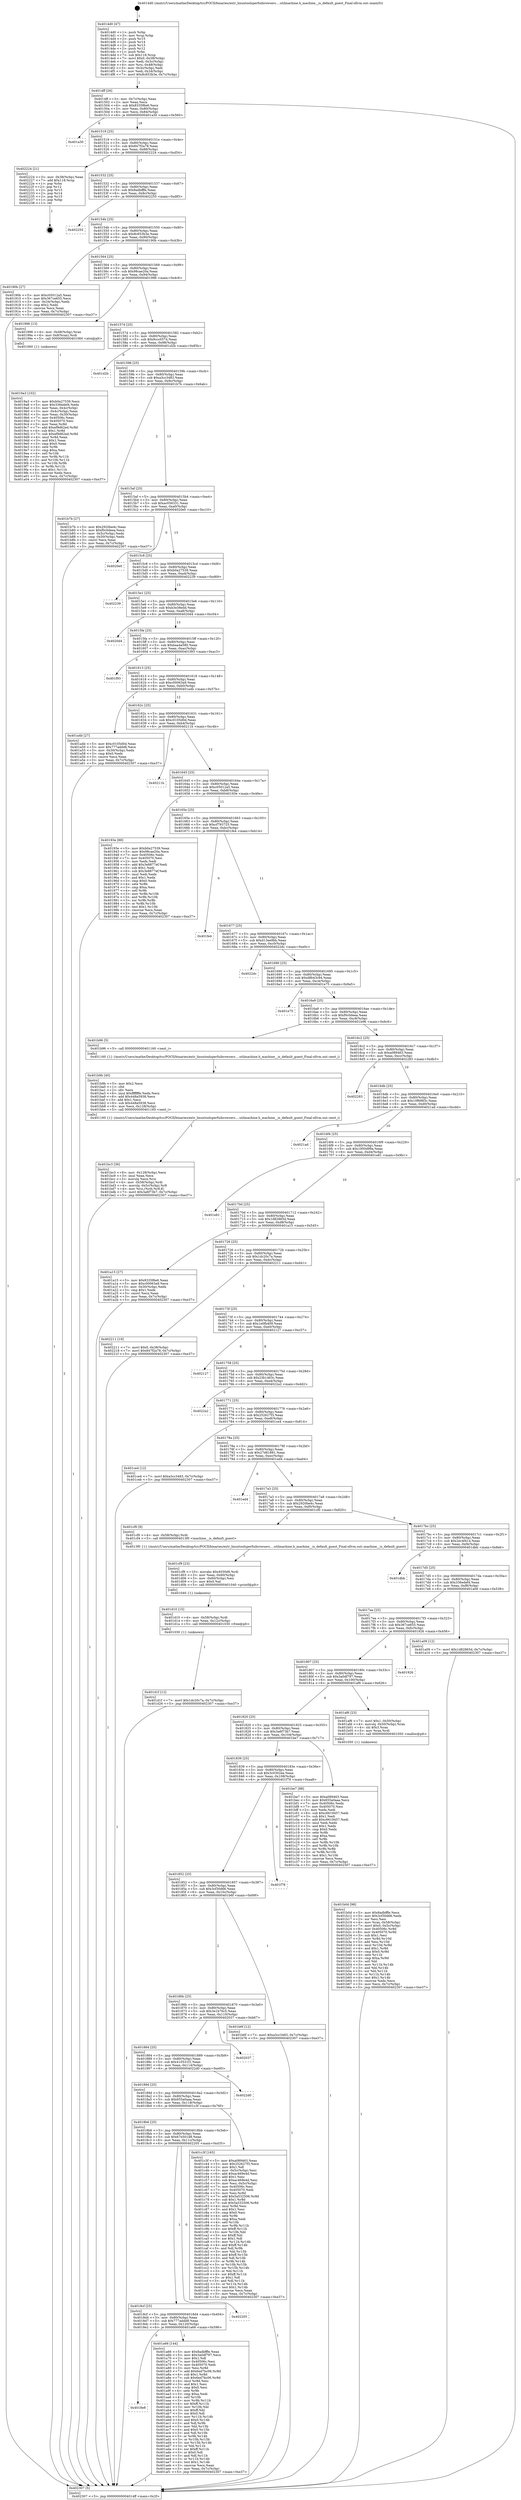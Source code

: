 digraph "0x4014d0" {
  label = "0x4014d0 (/mnt/c/Users/mathe/Desktop/tcc/POCII/binaries/extr_linuxtoolsperfuibrowsers....utilmachine.h_machine__is_default_guest_Final-ollvm.out::main(0))"
  labelloc = "t"
  node[shape=record]

  Entry [label="",width=0.3,height=0.3,shape=circle,fillcolor=black,style=filled]
  "0x4014ff" [label="{
     0x4014ff [26]\l
     | [instrs]\l
     &nbsp;&nbsp;0x4014ff \<+3\>: mov -0x7c(%rbp),%eax\l
     &nbsp;&nbsp;0x401502 \<+2\>: mov %eax,%ecx\l
     &nbsp;&nbsp;0x401504 \<+6\>: sub $0x8335f6e6,%ecx\l
     &nbsp;&nbsp;0x40150a \<+3\>: mov %eax,-0x80(%rbp)\l
     &nbsp;&nbsp;0x40150d \<+6\>: mov %ecx,-0x84(%rbp)\l
     &nbsp;&nbsp;0x401513 \<+6\>: je 0000000000401a30 \<main+0x560\>\l
  }"]
  "0x401a30" [label="{
     0x401a30\l
  }", style=dashed]
  "0x401519" [label="{
     0x401519 [25]\l
     | [instrs]\l
     &nbsp;&nbsp;0x401519 \<+5\>: jmp 000000000040151e \<main+0x4e\>\l
     &nbsp;&nbsp;0x40151e \<+3\>: mov -0x80(%rbp),%eax\l
     &nbsp;&nbsp;0x401521 \<+5\>: sub $0x847f2a78,%eax\l
     &nbsp;&nbsp;0x401526 \<+6\>: mov %eax,-0x88(%rbp)\l
     &nbsp;&nbsp;0x40152c \<+6\>: je 0000000000402224 \<main+0xd54\>\l
  }"]
  Exit [label="",width=0.3,height=0.3,shape=circle,fillcolor=black,style=filled,peripheries=2]
  "0x402224" [label="{
     0x402224 [21]\l
     | [instrs]\l
     &nbsp;&nbsp;0x402224 \<+3\>: mov -0x38(%rbp),%eax\l
     &nbsp;&nbsp;0x402227 \<+7\>: add $0x118,%rsp\l
     &nbsp;&nbsp;0x40222e \<+1\>: pop %rbx\l
     &nbsp;&nbsp;0x40222f \<+2\>: pop %r12\l
     &nbsp;&nbsp;0x402231 \<+2\>: pop %r13\l
     &nbsp;&nbsp;0x402233 \<+2\>: pop %r14\l
     &nbsp;&nbsp;0x402235 \<+2\>: pop %r15\l
     &nbsp;&nbsp;0x402237 \<+1\>: pop %rbp\l
     &nbsp;&nbsp;0x402238 \<+1\>: ret\l
  }"]
  "0x401532" [label="{
     0x401532 [25]\l
     | [instrs]\l
     &nbsp;&nbsp;0x401532 \<+5\>: jmp 0000000000401537 \<main+0x67\>\l
     &nbsp;&nbsp;0x401537 \<+3\>: mov -0x80(%rbp),%eax\l
     &nbsp;&nbsp;0x40153a \<+5\>: sub $0x8adbfffe,%eax\l
     &nbsp;&nbsp;0x40153f \<+6\>: mov %eax,-0x8c(%rbp)\l
     &nbsp;&nbsp;0x401545 \<+6\>: je 0000000000402255 \<main+0xd85\>\l
  }"]
  "0x401d1f" [label="{
     0x401d1f [12]\l
     | [instrs]\l
     &nbsp;&nbsp;0x401d1f \<+7\>: movl $0x1dc20c7a,-0x7c(%rbp)\l
     &nbsp;&nbsp;0x401d26 \<+5\>: jmp 0000000000402307 \<main+0xe37\>\l
  }"]
  "0x402255" [label="{
     0x402255\l
  }", style=dashed]
  "0x40154b" [label="{
     0x40154b [25]\l
     | [instrs]\l
     &nbsp;&nbsp;0x40154b \<+5\>: jmp 0000000000401550 \<main+0x80\>\l
     &nbsp;&nbsp;0x401550 \<+3\>: mov -0x80(%rbp),%eax\l
     &nbsp;&nbsp;0x401553 \<+5\>: sub $0x8c653b3e,%eax\l
     &nbsp;&nbsp;0x401558 \<+6\>: mov %eax,-0x90(%rbp)\l
     &nbsp;&nbsp;0x40155e \<+6\>: je 000000000040190b \<main+0x43b\>\l
  }"]
  "0x401d10" [label="{
     0x401d10 [15]\l
     | [instrs]\l
     &nbsp;&nbsp;0x401d10 \<+4\>: mov -0x58(%rbp),%rdi\l
     &nbsp;&nbsp;0x401d14 \<+6\>: mov %eax,-0x12c(%rbp)\l
     &nbsp;&nbsp;0x401d1a \<+5\>: call 0000000000401030 \<free@plt\>\l
     | [calls]\l
     &nbsp;&nbsp;0x401030 \{1\} (unknown)\l
  }"]
  "0x40190b" [label="{
     0x40190b [27]\l
     | [instrs]\l
     &nbsp;&nbsp;0x40190b \<+5\>: mov $0xc05012a5,%eax\l
     &nbsp;&nbsp;0x401910 \<+5\>: mov $0x367ce655,%ecx\l
     &nbsp;&nbsp;0x401915 \<+3\>: mov -0x34(%rbp),%edx\l
     &nbsp;&nbsp;0x401918 \<+3\>: cmp $0x2,%edx\l
     &nbsp;&nbsp;0x40191b \<+3\>: cmovne %ecx,%eax\l
     &nbsp;&nbsp;0x40191e \<+3\>: mov %eax,-0x7c(%rbp)\l
     &nbsp;&nbsp;0x401921 \<+5\>: jmp 0000000000402307 \<main+0xe37\>\l
  }"]
  "0x401564" [label="{
     0x401564 [25]\l
     | [instrs]\l
     &nbsp;&nbsp;0x401564 \<+5\>: jmp 0000000000401569 \<main+0x99\>\l
     &nbsp;&nbsp;0x401569 \<+3\>: mov -0x80(%rbp),%eax\l
     &nbsp;&nbsp;0x40156c \<+5\>: sub $0x98cae20a,%eax\l
     &nbsp;&nbsp;0x401571 \<+6\>: mov %eax,-0x94(%rbp)\l
     &nbsp;&nbsp;0x401577 \<+6\>: je 0000000000401996 \<main+0x4c6\>\l
  }"]
  "0x402307" [label="{
     0x402307 [5]\l
     | [instrs]\l
     &nbsp;&nbsp;0x402307 \<+5\>: jmp 00000000004014ff \<main+0x2f\>\l
  }"]
  "0x4014d0" [label="{
     0x4014d0 [47]\l
     | [instrs]\l
     &nbsp;&nbsp;0x4014d0 \<+1\>: push %rbp\l
     &nbsp;&nbsp;0x4014d1 \<+3\>: mov %rsp,%rbp\l
     &nbsp;&nbsp;0x4014d4 \<+2\>: push %r15\l
     &nbsp;&nbsp;0x4014d6 \<+2\>: push %r14\l
     &nbsp;&nbsp;0x4014d8 \<+2\>: push %r13\l
     &nbsp;&nbsp;0x4014da \<+2\>: push %r12\l
     &nbsp;&nbsp;0x4014dc \<+1\>: push %rbx\l
     &nbsp;&nbsp;0x4014dd \<+7\>: sub $0x118,%rsp\l
     &nbsp;&nbsp;0x4014e4 \<+7\>: movl $0x0,-0x38(%rbp)\l
     &nbsp;&nbsp;0x4014eb \<+3\>: mov %edi,-0x3c(%rbp)\l
     &nbsp;&nbsp;0x4014ee \<+4\>: mov %rsi,-0x48(%rbp)\l
     &nbsp;&nbsp;0x4014f2 \<+3\>: mov -0x3c(%rbp),%edi\l
     &nbsp;&nbsp;0x4014f5 \<+3\>: mov %edi,-0x34(%rbp)\l
     &nbsp;&nbsp;0x4014f8 \<+7\>: movl $0x8c653b3e,-0x7c(%rbp)\l
  }"]
  "0x401cf9" [label="{
     0x401cf9 [23]\l
     | [instrs]\l
     &nbsp;&nbsp;0x401cf9 \<+10\>: movabs $0x4030d6,%rdi\l
     &nbsp;&nbsp;0x401d03 \<+3\>: mov %eax,-0x60(%rbp)\l
     &nbsp;&nbsp;0x401d06 \<+3\>: mov -0x60(%rbp),%esi\l
     &nbsp;&nbsp;0x401d09 \<+2\>: mov $0x0,%al\l
     &nbsp;&nbsp;0x401d0b \<+5\>: call 0000000000401040 \<printf@plt\>\l
     | [calls]\l
     &nbsp;&nbsp;0x401040 \{1\} (unknown)\l
  }"]
  "0x401996" [label="{
     0x401996 [13]\l
     | [instrs]\l
     &nbsp;&nbsp;0x401996 \<+4\>: mov -0x48(%rbp),%rax\l
     &nbsp;&nbsp;0x40199a \<+4\>: mov 0x8(%rax),%rdi\l
     &nbsp;&nbsp;0x40199e \<+5\>: call 0000000000401060 \<atoi@plt\>\l
     | [calls]\l
     &nbsp;&nbsp;0x401060 \{1\} (unknown)\l
  }"]
  "0x40157d" [label="{
     0x40157d [25]\l
     | [instrs]\l
     &nbsp;&nbsp;0x40157d \<+5\>: jmp 0000000000401582 \<main+0xb2\>\l
     &nbsp;&nbsp;0x401582 \<+3\>: mov -0x80(%rbp),%eax\l
     &nbsp;&nbsp;0x401585 \<+5\>: sub $0x9ccc0574,%eax\l
     &nbsp;&nbsp;0x40158a \<+6\>: mov %eax,-0x98(%rbp)\l
     &nbsp;&nbsp;0x401590 \<+6\>: je 0000000000401d2b \<main+0x85b\>\l
  }"]
  "0x401bc3" [label="{
     0x401bc3 [36]\l
     | [instrs]\l
     &nbsp;&nbsp;0x401bc3 \<+6\>: mov -0x128(%rbp),%ecx\l
     &nbsp;&nbsp;0x401bc9 \<+3\>: imul %eax,%ecx\l
     &nbsp;&nbsp;0x401bcc \<+3\>: movslq %ecx,%rsi\l
     &nbsp;&nbsp;0x401bcf \<+4\>: mov -0x58(%rbp),%rdi\l
     &nbsp;&nbsp;0x401bd3 \<+4\>: movslq -0x5c(%rbp),%r8\l
     &nbsp;&nbsp;0x401bd7 \<+4\>: mov %rsi,(%rdi,%r8,8)\l
     &nbsp;&nbsp;0x401bdb \<+7\>: movl $0x3a6f73b7,-0x7c(%rbp)\l
     &nbsp;&nbsp;0x401be2 \<+5\>: jmp 0000000000402307 \<main+0xe37\>\l
  }"]
  "0x401d2b" [label="{
     0x401d2b\l
  }", style=dashed]
  "0x401596" [label="{
     0x401596 [25]\l
     | [instrs]\l
     &nbsp;&nbsp;0x401596 \<+5\>: jmp 000000000040159b \<main+0xcb\>\l
     &nbsp;&nbsp;0x40159b \<+3\>: mov -0x80(%rbp),%eax\l
     &nbsp;&nbsp;0x40159e \<+5\>: sub $0xa3cc3483,%eax\l
     &nbsp;&nbsp;0x4015a3 \<+6\>: mov %eax,-0x9c(%rbp)\l
     &nbsp;&nbsp;0x4015a9 \<+6\>: je 0000000000401b7b \<main+0x6ab\>\l
  }"]
  "0x401b9b" [label="{
     0x401b9b [40]\l
     | [instrs]\l
     &nbsp;&nbsp;0x401b9b \<+5\>: mov $0x2,%ecx\l
     &nbsp;&nbsp;0x401ba0 \<+1\>: cltd\l
     &nbsp;&nbsp;0x401ba1 \<+2\>: idiv %ecx\l
     &nbsp;&nbsp;0x401ba3 \<+6\>: imul $0xfffffffe,%edx,%ecx\l
     &nbsp;&nbsp;0x401ba9 \<+6\>: add $0x448a5938,%ecx\l
     &nbsp;&nbsp;0x401baf \<+3\>: add $0x1,%ecx\l
     &nbsp;&nbsp;0x401bb2 \<+6\>: sub $0x448a5938,%ecx\l
     &nbsp;&nbsp;0x401bb8 \<+6\>: mov %ecx,-0x128(%rbp)\l
     &nbsp;&nbsp;0x401bbe \<+5\>: call 0000000000401160 \<next_i\>\l
     | [calls]\l
     &nbsp;&nbsp;0x401160 \{1\} (/mnt/c/Users/mathe/Desktop/tcc/POCII/binaries/extr_linuxtoolsperfuibrowsers....utilmachine.h_machine__is_default_guest_Final-ollvm.out::next_i)\l
  }"]
  "0x401b7b" [label="{
     0x401b7b [27]\l
     | [instrs]\l
     &nbsp;&nbsp;0x401b7b \<+5\>: mov $0x2920be4c,%eax\l
     &nbsp;&nbsp;0x401b80 \<+5\>: mov $0xf0c0deea,%ecx\l
     &nbsp;&nbsp;0x401b85 \<+3\>: mov -0x5c(%rbp),%edx\l
     &nbsp;&nbsp;0x401b88 \<+3\>: cmp -0x50(%rbp),%edx\l
     &nbsp;&nbsp;0x401b8b \<+3\>: cmovl %ecx,%eax\l
     &nbsp;&nbsp;0x401b8e \<+3\>: mov %eax,-0x7c(%rbp)\l
     &nbsp;&nbsp;0x401b91 \<+5\>: jmp 0000000000402307 \<main+0xe37\>\l
  }"]
  "0x4015af" [label="{
     0x4015af [25]\l
     | [instrs]\l
     &nbsp;&nbsp;0x4015af \<+5\>: jmp 00000000004015b4 \<main+0xe4\>\l
     &nbsp;&nbsp;0x4015b4 \<+3\>: mov -0x80(%rbp),%eax\l
     &nbsp;&nbsp;0x4015b7 \<+5\>: sub $0xac056331,%eax\l
     &nbsp;&nbsp;0x4015bc \<+6\>: mov %eax,-0xa0(%rbp)\l
     &nbsp;&nbsp;0x4015c2 \<+6\>: je 00000000004020e0 \<main+0xc10\>\l
  }"]
  "0x401b0d" [label="{
     0x401b0d [98]\l
     | [instrs]\l
     &nbsp;&nbsp;0x401b0d \<+5\>: mov $0x8adbfffe,%ecx\l
     &nbsp;&nbsp;0x401b12 \<+5\>: mov $0x3cf30d66,%edx\l
     &nbsp;&nbsp;0x401b17 \<+2\>: xor %esi,%esi\l
     &nbsp;&nbsp;0x401b19 \<+4\>: mov %rax,-0x58(%rbp)\l
     &nbsp;&nbsp;0x401b1d \<+7\>: movl $0x0,-0x5c(%rbp)\l
     &nbsp;&nbsp;0x401b24 \<+8\>: mov 0x40506c,%r8d\l
     &nbsp;&nbsp;0x401b2c \<+8\>: mov 0x405070,%r9d\l
     &nbsp;&nbsp;0x401b34 \<+3\>: sub $0x1,%esi\l
     &nbsp;&nbsp;0x401b37 \<+3\>: mov %r8d,%r10d\l
     &nbsp;&nbsp;0x401b3a \<+3\>: add %esi,%r10d\l
     &nbsp;&nbsp;0x401b3d \<+4\>: imul %r10d,%r8d\l
     &nbsp;&nbsp;0x401b41 \<+4\>: and $0x1,%r8d\l
     &nbsp;&nbsp;0x401b45 \<+4\>: cmp $0x0,%r8d\l
     &nbsp;&nbsp;0x401b49 \<+4\>: sete %r11b\l
     &nbsp;&nbsp;0x401b4d \<+4\>: cmp $0xa,%r9d\l
     &nbsp;&nbsp;0x401b51 \<+3\>: setl %bl\l
     &nbsp;&nbsp;0x401b54 \<+3\>: mov %r11b,%r14b\l
     &nbsp;&nbsp;0x401b57 \<+3\>: and %bl,%r14b\l
     &nbsp;&nbsp;0x401b5a \<+3\>: xor %bl,%r11b\l
     &nbsp;&nbsp;0x401b5d \<+3\>: or %r11b,%r14b\l
     &nbsp;&nbsp;0x401b60 \<+4\>: test $0x1,%r14b\l
     &nbsp;&nbsp;0x401b64 \<+3\>: cmovne %edx,%ecx\l
     &nbsp;&nbsp;0x401b67 \<+3\>: mov %ecx,-0x7c(%rbp)\l
     &nbsp;&nbsp;0x401b6a \<+5\>: jmp 0000000000402307 \<main+0xe37\>\l
  }"]
  "0x4020e0" [label="{
     0x4020e0\l
  }", style=dashed]
  "0x4015c8" [label="{
     0x4015c8 [25]\l
     | [instrs]\l
     &nbsp;&nbsp;0x4015c8 \<+5\>: jmp 00000000004015cd \<main+0xfd\>\l
     &nbsp;&nbsp;0x4015cd \<+3\>: mov -0x80(%rbp),%eax\l
     &nbsp;&nbsp;0x4015d0 \<+5\>: sub $0xb0a27539,%eax\l
     &nbsp;&nbsp;0x4015d5 \<+6\>: mov %eax,-0xa4(%rbp)\l
     &nbsp;&nbsp;0x4015db \<+6\>: je 0000000000402239 \<main+0xd69\>\l
  }"]
  "0x4018e8" [label="{
     0x4018e8\l
  }", style=dashed]
  "0x402239" [label="{
     0x402239\l
  }", style=dashed]
  "0x4015e1" [label="{
     0x4015e1 [25]\l
     | [instrs]\l
     &nbsp;&nbsp;0x4015e1 \<+5\>: jmp 00000000004015e6 \<main+0x116\>\l
     &nbsp;&nbsp;0x4015e6 \<+3\>: mov -0x80(%rbp),%eax\l
     &nbsp;&nbsp;0x4015e9 \<+5\>: sub $0xb3e38edd,%eax\l
     &nbsp;&nbsp;0x4015ee \<+6\>: mov %eax,-0xa8(%rbp)\l
     &nbsp;&nbsp;0x4015f4 \<+6\>: je 00000000004020d4 \<main+0xc04\>\l
  }"]
  "0x401a66" [label="{
     0x401a66 [144]\l
     | [instrs]\l
     &nbsp;&nbsp;0x401a66 \<+5\>: mov $0x8adbfffe,%eax\l
     &nbsp;&nbsp;0x401a6b \<+5\>: mov $0x3a0df797,%ecx\l
     &nbsp;&nbsp;0x401a70 \<+2\>: mov $0x1,%dl\l
     &nbsp;&nbsp;0x401a72 \<+7\>: mov 0x40506c,%esi\l
     &nbsp;&nbsp;0x401a79 \<+7\>: mov 0x405070,%edi\l
     &nbsp;&nbsp;0x401a80 \<+3\>: mov %esi,%r8d\l
     &nbsp;&nbsp;0x401a83 \<+7\>: add $0x6ed7bc06,%r8d\l
     &nbsp;&nbsp;0x401a8a \<+4\>: sub $0x1,%r8d\l
     &nbsp;&nbsp;0x401a8e \<+7\>: sub $0x6ed7bc06,%r8d\l
     &nbsp;&nbsp;0x401a95 \<+4\>: imul %r8d,%esi\l
     &nbsp;&nbsp;0x401a99 \<+3\>: and $0x1,%esi\l
     &nbsp;&nbsp;0x401a9c \<+3\>: cmp $0x0,%esi\l
     &nbsp;&nbsp;0x401a9f \<+4\>: sete %r9b\l
     &nbsp;&nbsp;0x401aa3 \<+3\>: cmp $0xa,%edi\l
     &nbsp;&nbsp;0x401aa6 \<+4\>: setl %r10b\l
     &nbsp;&nbsp;0x401aaa \<+3\>: mov %r9b,%r11b\l
     &nbsp;&nbsp;0x401aad \<+4\>: xor $0xff,%r11b\l
     &nbsp;&nbsp;0x401ab1 \<+3\>: mov %r10b,%bl\l
     &nbsp;&nbsp;0x401ab4 \<+3\>: xor $0xff,%bl\l
     &nbsp;&nbsp;0x401ab7 \<+3\>: xor $0x0,%dl\l
     &nbsp;&nbsp;0x401aba \<+3\>: mov %r11b,%r14b\l
     &nbsp;&nbsp;0x401abd \<+4\>: and $0x0,%r14b\l
     &nbsp;&nbsp;0x401ac1 \<+3\>: and %dl,%r9b\l
     &nbsp;&nbsp;0x401ac4 \<+3\>: mov %bl,%r15b\l
     &nbsp;&nbsp;0x401ac7 \<+4\>: and $0x0,%r15b\l
     &nbsp;&nbsp;0x401acb \<+3\>: and %dl,%r10b\l
     &nbsp;&nbsp;0x401ace \<+3\>: or %r9b,%r14b\l
     &nbsp;&nbsp;0x401ad1 \<+3\>: or %r10b,%r15b\l
     &nbsp;&nbsp;0x401ad4 \<+3\>: xor %r15b,%r14b\l
     &nbsp;&nbsp;0x401ad7 \<+3\>: or %bl,%r11b\l
     &nbsp;&nbsp;0x401ada \<+4\>: xor $0xff,%r11b\l
     &nbsp;&nbsp;0x401ade \<+3\>: or $0x0,%dl\l
     &nbsp;&nbsp;0x401ae1 \<+3\>: and %dl,%r11b\l
     &nbsp;&nbsp;0x401ae4 \<+3\>: or %r11b,%r14b\l
     &nbsp;&nbsp;0x401ae7 \<+4\>: test $0x1,%r14b\l
     &nbsp;&nbsp;0x401aeb \<+3\>: cmovne %ecx,%eax\l
     &nbsp;&nbsp;0x401aee \<+3\>: mov %eax,-0x7c(%rbp)\l
     &nbsp;&nbsp;0x401af1 \<+5\>: jmp 0000000000402307 \<main+0xe37\>\l
  }"]
  "0x4020d4" [label="{
     0x4020d4\l
  }", style=dashed]
  "0x4015fa" [label="{
     0x4015fa [25]\l
     | [instrs]\l
     &nbsp;&nbsp;0x4015fa \<+5\>: jmp 00000000004015ff \<main+0x12f\>\l
     &nbsp;&nbsp;0x4015ff \<+3\>: mov -0x80(%rbp),%eax\l
     &nbsp;&nbsp;0x401602 \<+5\>: sub $0xbaa4a580,%eax\l
     &nbsp;&nbsp;0x401607 \<+6\>: mov %eax,-0xac(%rbp)\l
     &nbsp;&nbsp;0x40160d \<+6\>: je 0000000000401f93 \<main+0xac3\>\l
  }"]
  "0x4018cf" [label="{
     0x4018cf [25]\l
     | [instrs]\l
     &nbsp;&nbsp;0x4018cf \<+5\>: jmp 00000000004018d4 \<main+0x404\>\l
     &nbsp;&nbsp;0x4018d4 \<+3\>: mov -0x80(%rbp),%eax\l
     &nbsp;&nbsp;0x4018d7 \<+5\>: sub $0x777addd8,%eax\l
     &nbsp;&nbsp;0x4018dc \<+6\>: mov %eax,-0x120(%rbp)\l
     &nbsp;&nbsp;0x4018e2 \<+6\>: je 0000000000401a66 \<main+0x596\>\l
  }"]
  "0x401f93" [label="{
     0x401f93\l
  }", style=dashed]
  "0x401613" [label="{
     0x401613 [25]\l
     | [instrs]\l
     &nbsp;&nbsp;0x401613 \<+5\>: jmp 0000000000401618 \<main+0x148\>\l
     &nbsp;&nbsp;0x401618 \<+3\>: mov -0x80(%rbp),%eax\l
     &nbsp;&nbsp;0x40161b \<+5\>: sub $0xc00063a9,%eax\l
     &nbsp;&nbsp;0x401620 \<+6\>: mov %eax,-0xb0(%rbp)\l
     &nbsp;&nbsp;0x401626 \<+6\>: je 0000000000401a4b \<main+0x57b\>\l
  }"]
  "0x402205" [label="{
     0x402205\l
  }", style=dashed]
  "0x401a4b" [label="{
     0x401a4b [27]\l
     | [instrs]\l
     &nbsp;&nbsp;0x401a4b \<+5\>: mov $0xc0105d0d,%eax\l
     &nbsp;&nbsp;0x401a50 \<+5\>: mov $0x777addd8,%ecx\l
     &nbsp;&nbsp;0x401a55 \<+3\>: mov -0x30(%rbp),%edx\l
     &nbsp;&nbsp;0x401a58 \<+3\>: cmp $0x0,%edx\l
     &nbsp;&nbsp;0x401a5b \<+3\>: cmove %ecx,%eax\l
     &nbsp;&nbsp;0x401a5e \<+3\>: mov %eax,-0x7c(%rbp)\l
     &nbsp;&nbsp;0x401a61 \<+5\>: jmp 0000000000402307 \<main+0xe37\>\l
  }"]
  "0x40162c" [label="{
     0x40162c [25]\l
     | [instrs]\l
     &nbsp;&nbsp;0x40162c \<+5\>: jmp 0000000000401631 \<main+0x161\>\l
     &nbsp;&nbsp;0x401631 \<+3\>: mov -0x80(%rbp),%eax\l
     &nbsp;&nbsp;0x401634 \<+5\>: sub $0xc0105d0d,%eax\l
     &nbsp;&nbsp;0x401639 \<+6\>: mov %eax,-0xb4(%rbp)\l
     &nbsp;&nbsp;0x40163f \<+6\>: je 000000000040211b \<main+0xc4b\>\l
  }"]
  "0x4018b6" [label="{
     0x4018b6 [25]\l
     | [instrs]\l
     &nbsp;&nbsp;0x4018b6 \<+5\>: jmp 00000000004018bb \<main+0x3eb\>\l
     &nbsp;&nbsp;0x4018bb \<+3\>: mov -0x80(%rbp),%eax\l
     &nbsp;&nbsp;0x4018be \<+5\>: sub $0x67e501d8,%eax\l
     &nbsp;&nbsp;0x4018c3 \<+6\>: mov %eax,-0x11c(%rbp)\l
     &nbsp;&nbsp;0x4018c9 \<+6\>: je 0000000000402205 \<main+0xd35\>\l
  }"]
  "0x40211b" [label="{
     0x40211b\l
  }", style=dashed]
  "0x401645" [label="{
     0x401645 [25]\l
     | [instrs]\l
     &nbsp;&nbsp;0x401645 \<+5\>: jmp 000000000040164a \<main+0x17a\>\l
     &nbsp;&nbsp;0x40164a \<+3\>: mov -0x80(%rbp),%eax\l
     &nbsp;&nbsp;0x40164d \<+5\>: sub $0xc05012a5,%eax\l
     &nbsp;&nbsp;0x401652 \<+6\>: mov %eax,-0xb8(%rbp)\l
     &nbsp;&nbsp;0x401658 \<+6\>: je 000000000040193e \<main+0x46e\>\l
  }"]
  "0x401c3f" [label="{
     0x401c3f [165]\l
     | [instrs]\l
     &nbsp;&nbsp;0x401c3f \<+5\>: mov $0xa089463,%eax\l
     &nbsp;&nbsp;0x401c44 \<+5\>: mov $0x252627f3,%ecx\l
     &nbsp;&nbsp;0x401c49 \<+2\>: mov $0x1,%dl\l
     &nbsp;&nbsp;0x401c4b \<+3\>: mov -0x5c(%rbp),%esi\l
     &nbsp;&nbsp;0x401c4e \<+6\>: add $0xac469e4d,%esi\l
     &nbsp;&nbsp;0x401c54 \<+3\>: add $0x1,%esi\l
     &nbsp;&nbsp;0x401c57 \<+6\>: sub $0xac469e4d,%esi\l
     &nbsp;&nbsp;0x401c5d \<+3\>: mov %esi,-0x5c(%rbp)\l
     &nbsp;&nbsp;0x401c60 \<+7\>: mov 0x40506c,%esi\l
     &nbsp;&nbsp;0x401c67 \<+7\>: mov 0x405070,%edi\l
     &nbsp;&nbsp;0x401c6e \<+3\>: mov %esi,%r8d\l
     &nbsp;&nbsp;0x401c71 \<+7\>: add $0x5a532506,%r8d\l
     &nbsp;&nbsp;0x401c78 \<+4\>: sub $0x1,%r8d\l
     &nbsp;&nbsp;0x401c7c \<+7\>: sub $0x5a532506,%r8d\l
     &nbsp;&nbsp;0x401c83 \<+4\>: imul %r8d,%esi\l
     &nbsp;&nbsp;0x401c87 \<+3\>: and $0x1,%esi\l
     &nbsp;&nbsp;0x401c8a \<+3\>: cmp $0x0,%esi\l
     &nbsp;&nbsp;0x401c8d \<+4\>: sete %r9b\l
     &nbsp;&nbsp;0x401c91 \<+3\>: cmp $0xa,%edi\l
     &nbsp;&nbsp;0x401c94 \<+4\>: setl %r10b\l
     &nbsp;&nbsp;0x401c98 \<+3\>: mov %r9b,%r11b\l
     &nbsp;&nbsp;0x401c9b \<+4\>: xor $0xff,%r11b\l
     &nbsp;&nbsp;0x401c9f \<+3\>: mov %r10b,%bl\l
     &nbsp;&nbsp;0x401ca2 \<+3\>: xor $0xff,%bl\l
     &nbsp;&nbsp;0x401ca5 \<+3\>: xor $0x1,%dl\l
     &nbsp;&nbsp;0x401ca8 \<+3\>: mov %r11b,%r14b\l
     &nbsp;&nbsp;0x401cab \<+4\>: and $0xff,%r14b\l
     &nbsp;&nbsp;0x401caf \<+3\>: and %dl,%r9b\l
     &nbsp;&nbsp;0x401cb2 \<+3\>: mov %bl,%r15b\l
     &nbsp;&nbsp;0x401cb5 \<+4\>: and $0xff,%r15b\l
     &nbsp;&nbsp;0x401cb9 \<+3\>: and %dl,%r10b\l
     &nbsp;&nbsp;0x401cbc \<+3\>: or %r9b,%r14b\l
     &nbsp;&nbsp;0x401cbf \<+3\>: or %r10b,%r15b\l
     &nbsp;&nbsp;0x401cc2 \<+3\>: xor %r15b,%r14b\l
     &nbsp;&nbsp;0x401cc5 \<+3\>: or %bl,%r11b\l
     &nbsp;&nbsp;0x401cc8 \<+4\>: xor $0xff,%r11b\l
     &nbsp;&nbsp;0x401ccc \<+3\>: or $0x1,%dl\l
     &nbsp;&nbsp;0x401ccf \<+3\>: and %dl,%r11b\l
     &nbsp;&nbsp;0x401cd2 \<+3\>: or %r11b,%r14b\l
     &nbsp;&nbsp;0x401cd5 \<+4\>: test $0x1,%r14b\l
     &nbsp;&nbsp;0x401cd9 \<+3\>: cmovne %ecx,%eax\l
     &nbsp;&nbsp;0x401cdc \<+3\>: mov %eax,-0x7c(%rbp)\l
     &nbsp;&nbsp;0x401cdf \<+5\>: jmp 0000000000402307 \<main+0xe37\>\l
  }"]
  "0x40193e" [label="{
     0x40193e [88]\l
     | [instrs]\l
     &nbsp;&nbsp;0x40193e \<+5\>: mov $0xb0a27539,%eax\l
     &nbsp;&nbsp;0x401943 \<+5\>: mov $0x98cae20a,%ecx\l
     &nbsp;&nbsp;0x401948 \<+7\>: mov 0x40506c,%edx\l
     &nbsp;&nbsp;0x40194f \<+7\>: mov 0x405070,%esi\l
     &nbsp;&nbsp;0x401956 \<+2\>: mov %edx,%edi\l
     &nbsp;&nbsp;0x401958 \<+6\>: add $0x3e8877ef,%edi\l
     &nbsp;&nbsp;0x40195e \<+3\>: sub $0x1,%edi\l
     &nbsp;&nbsp;0x401961 \<+6\>: sub $0x3e8877ef,%edi\l
     &nbsp;&nbsp;0x401967 \<+3\>: imul %edi,%edx\l
     &nbsp;&nbsp;0x40196a \<+3\>: and $0x1,%edx\l
     &nbsp;&nbsp;0x40196d \<+3\>: cmp $0x0,%edx\l
     &nbsp;&nbsp;0x401970 \<+4\>: sete %r8b\l
     &nbsp;&nbsp;0x401974 \<+3\>: cmp $0xa,%esi\l
     &nbsp;&nbsp;0x401977 \<+4\>: setl %r9b\l
     &nbsp;&nbsp;0x40197b \<+3\>: mov %r8b,%r10b\l
     &nbsp;&nbsp;0x40197e \<+3\>: and %r9b,%r10b\l
     &nbsp;&nbsp;0x401981 \<+3\>: xor %r9b,%r8b\l
     &nbsp;&nbsp;0x401984 \<+3\>: or %r8b,%r10b\l
     &nbsp;&nbsp;0x401987 \<+4\>: test $0x1,%r10b\l
     &nbsp;&nbsp;0x40198b \<+3\>: cmovne %ecx,%eax\l
     &nbsp;&nbsp;0x40198e \<+3\>: mov %eax,-0x7c(%rbp)\l
     &nbsp;&nbsp;0x401991 \<+5\>: jmp 0000000000402307 \<main+0xe37\>\l
  }"]
  "0x40165e" [label="{
     0x40165e [25]\l
     | [instrs]\l
     &nbsp;&nbsp;0x40165e \<+5\>: jmp 0000000000401663 \<main+0x193\>\l
     &nbsp;&nbsp;0x401663 \<+3\>: mov -0x80(%rbp),%eax\l
     &nbsp;&nbsp;0x401666 \<+5\>: sub $0xcf793725,%eax\l
     &nbsp;&nbsp;0x40166b \<+6\>: mov %eax,-0xbc(%rbp)\l
     &nbsp;&nbsp;0x401671 \<+6\>: je 0000000000401fe4 \<main+0xb14\>\l
  }"]
  "0x4019a3" [label="{
     0x4019a3 [102]\l
     | [instrs]\l
     &nbsp;&nbsp;0x4019a3 \<+5\>: mov $0xb0a27539,%ecx\l
     &nbsp;&nbsp;0x4019a8 \<+5\>: mov $0x336edef4,%edx\l
     &nbsp;&nbsp;0x4019ad \<+3\>: mov %eax,-0x4c(%rbp)\l
     &nbsp;&nbsp;0x4019b0 \<+3\>: mov -0x4c(%rbp),%eax\l
     &nbsp;&nbsp;0x4019b3 \<+3\>: mov %eax,-0x30(%rbp)\l
     &nbsp;&nbsp;0x4019b6 \<+7\>: mov 0x40506c,%eax\l
     &nbsp;&nbsp;0x4019bd \<+7\>: mov 0x405070,%esi\l
     &nbsp;&nbsp;0x4019c4 \<+3\>: mov %eax,%r8d\l
     &nbsp;&nbsp;0x4019c7 \<+7\>: add $0xef9d62ed,%r8d\l
     &nbsp;&nbsp;0x4019ce \<+4\>: sub $0x1,%r8d\l
     &nbsp;&nbsp;0x4019d2 \<+7\>: sub $0xef9d62ed,%r8d\l
     &nbsp;&nbsp;0x4019d9 \<+4\>: imul %r8d,%eax\l
     &nbsp;&nbsp;0x4019dd \<+3\>: and $0x1,%eax\l
     &nbsp;&nbsp;0x4019e0 \<+3\>: cmp $0x0,%eax\l
     &nbsp;&nbsp;0x4019e3 \<+4\>: sete %r9b\l
     &nbsp;&nbsp;0x4019e7 \<+3\>: cmp $0xa,%esi\l
     &nbsp;&nbsp;0x4019ea \<+4\>: setl %r10b\l
     &nbsp;&nbsp;0x4019ee \<+3\>: mov %r9b,%r11b\l
     &nbsp;&nbsp;0x4019f1 \<+3\>: and %r10b,%r11b\l
     &nbsp;&nbsp;0x4019f4 \<+3\>: xor %r10b,%r9b\l
     &nbsp;&nbsp;0x4019f7 \<+3\>: or %r9b,%r11b\l
     &nbsp;&nbsp;0x4019fa \<+4\>: test $0x1,%r11b\l
     &nbsp;&nbsp;0x4019fe \<+3\>: cmovne %edx,%ecx\l
     &nbsp;&nbsp;0x401a01 \<+3\>: mov %ecx,-0x7c(%rbp)\l
     &nbsp;&nbsp;0x401a04 \<+5\>: jmp 0000000000402307 \<main+0xe37\>\l
  }"]
  "0x40189d" [label="{
     0x40189d [25]\l
     | [instrs]\l
     &nbsp;&nbsp;0x40189d \<+5\>: jmp 00000000004018a2 \<main+0x3d2\>\l
     &nbsp;&nbsp;0x4018a2 \<+3\>: mov -0x80(%rbp),%eax\l
     &nbsp;&nbsp;0x4018a5 \<+5\>: sub $0x655a0aaa,%eax\l
     &nbsp;&nbsp;0x4018aa \<+6\>: mov %eax,-0x118(%rbp)\l
     &nbsp;&nbsp;0x4018b0 \<+6\>: je 0000000000401c3f \<main+0x76f\>\l
  }"]
  "0x401fe4" [label="{
     0x401fe4\l
  }", style=dashed]
  "0x401677" [label="{
     0x401677 [25]\l
     | [instrs]\l
     &nbsp;&nbsp;0x401677 \<+5\>: jmp 000000000040167c \<main+0x1ac\>\l
     &nbsp;&nbsp;0x40167c \<+3\>: mov -0x80(%rbp),%eax\l
     &nbsp;&nbsp;0x40167f \<+5\>: sub $0xd13ee9bb,%eax\l
     &nbsp;&nbsp;0x401684 \<+6\>: mov %eax,-0xc0(%rbp)\l
     &nbsp;&nbsp;0x40168a \<+6\>: je 00000000004022dc \<main+0xe0c\>\l
  }"]
  "0x4022d0" [label="{
     0x4022d0\l
  }", style=dashed]
  "0x4022dc" [label="{
     0x4022dc\l
  }", style=dashed]
  "0x401690" [label="{
     0x401690 [25]\l
     | [instrs]\l
     &nbsp;&nbsp;0x401690 \<+5\>: jmp 0000000000401695 \<main+0x1c5\>\l
     &nbsp;&nbsp;0x401695 \<+3\>: mov -0x80(%rbp),%eax\l
     &nbsp;&nbsp;0x401698 \<+5\>: sub $0xd8b43c94,%eax\l
     &nbsp;&nbsp;0x40169d \<+6\>: mov %eax,-0xc4(%rbp)\l
     &nbsp;&nbsp;0x4016a3 \<+6\>: je 0000000000401e75 \<main+0x9a5\>\l
  }"]
  "0x401884" [label="{
     0x401884 [25]\l
     | [instrs]\l
     &nbsp;&nbsp;0x401884 \<+5\>: jmp 0000000000401889 \<main+0x3b9\>\l
     &nbsp;&nbsp;0x401889 \<+3\>: mov -0x80(%rbp),%eax\l
     &nbsp;&nbsp;0x40188c \<+5\>: sub $0x410531f1,%eax\l
     &nbsp;&nbsp;0x401891 \<+6\>: mov %eax,-0x114(%rbp)\l
     &nbsp;&nbsp;0x401897 \<+6\>: je 00000000004022d0 \<main+0xe00\>\l
  }"]
  "0x401e75" [label="{
     0x401e75\l
  }", style=dashed]
  "0x4016a9" [label="{
     0x4016a9 [25]\l
     | [instrs]\l
     &nbsp;&nbsp;0x4016a9 \<+5\>: jmp 00000000004016ae \<main+0x1de\>\l
     &nbsp;&nbsp;0x4016ae \<+3\>: mov -0x80(%rbp),%eax\l
     &nbsp;&nbsp;0x4016b1 \<+5\>: sub $0xf0c0deea,%eax\l
     &nbsp;&nbsp;0x4016b6 \<+6\>: mov %eax,-0xc8(%rbp)\l
     &nbsp;&nbsp;0x4016bc \<+6\>: je 0000000000401b96 \<main+0x6c6\>\l
  }"]
  "0x402037" [label="{
     0x402037\l
  }", style=dashed]
  "0x401b96" [label="{
     0x401b96 [5]\l
     | [instrs]\l
     &nbsp;&nbsp;0x401b96 \<+5\>: call 0000000000401160 \<next_i\>\l
     | [calls]\l
     &nbsp;&nbsp;0x401160 \{1\} (/mnt/c/Users/mathe/Desktop/tcc/POCII/binaries/extr_linuxtoolsperfuibrowsers....utilmachine.h_machine__is_default_guest_Final-ollvm.out::next_i)\l
  }"]
  "0x4016c2" [label="{
     0x4016c2 [25]\l
     | [instrs]\l
     &nbsp;&nbsp;0x4016c2 \<+5\>: jmp 00000000004016c7 \<main+0x1f7\>\l
     &nbsp;&nbsp;0x4016c7 \<+3\>: mov -0x80(%rbp),%eax\l
     &nbsp;&nbsp;0x4016ca \<+5\>: sub $0xa089463,%eax\l
     &nbsp;&nbsp;0x4016cf \<+6\>: mov %eax,-0xcc(%rbp)\l
     &nbsp;&nbsp;0x4016d5 \<+6\>: je 0000000000402283 \<main+0xdb3\>\l
  }"]
  "0x40186b" [label="{
     0x40186b [25]\l
     | [instrs]\l
     &nbsp;&nbsp;0x40186b \<+5\>: jmp 0000000000401870 \<main+0x3a0\>\l
     &nbsp;&nbsp;0x401870 \<+3\>: mov -0x80(%rbp),%eax\l
     &nbsp;&nbsp;0x401873 \<+5\>: sub $0x3e1b76c5,%eax\l
     &nbsp;&nbsp;0x401878 \<+6\>: mov %eax,-0x110(%rbp)\l
     &nbsp;&nbsp;0x40187e \<+6\>: je 0000000000402037 \<main+0xb67\>\l
  }"]
  "0x402283" [label="{
     0x402283\l
  }", style=dashed]
  "0x4016db" [label="{
     0x4016db [25]\l
     | [instrs]\l
     &nbsp;&nbsp;0x4016db \<+5\>: jmp 00000000004016e0 \<main+0x210\>\l
     &nbsp;&nbsp;0x4016e0 \<+3\>: mov -0x80(%rbp),%eax\l
     &nbsp;&nbsp;0x4016e3 \<+5\>: sub $0x10f6983c,%eax\l
     &nbsp;&nbsp;0x4016e8 \<+6\>: mov %eax,-0xd0(%rbp)\l
     &nbsp;&nbsp;0x4016ee \<+6\>: je 00000000004021ad \<main+0xcdd\>\l
  }"]
  "0x401b6f" [label="{
     0x401b6f [12]\l
     | [instrs]\l
     &nbsp;&nbsp;0x401b6f \<+7\>: movl $0xa3cc3483,-0x7c(%rbp)\l
     &nbsp;&nbsp;0x401b76 \<+5\>: jmp 0000000000402307 \<main+0xe37\>\l
  }"]
  "0x4021ad" [label="{
     0x4021ad\l
  }", style=dashed]
  "0x4016f4" [label="{
     0x4016f4 [25]\l
     | [instrs]\l
     &nbsp;&nbsp;0x4016f4 \<+5\>: jmp 00000000004016f9 \<main+0x229\>\l
     &nbsp;&nbsp;0x4016f9 \<+3\>: mov -0x80(%rbp),%eax\l
     &nbsp;&nbsp;0x4016fc \<+5\>: sub $0x1950d99a,%eax\l
     &nbsp;&nbsp;0x401701 \<+6\>: mov %eax,-0xd4(%rbp)\l
     &nbsp;&nbsp;0x401707 \<+6\>: je 0000000000401e81 \<main+0x9b1\>\l
  }"]
  "0x401852" [label="{
     0x401852 [25]\l
     | [instrs]\l
     &nbsp;&nbsp;0x401852 \<+5\>: jmp 0000000000401857 \<main+0x387\>\l
     &nbsp;&nbsp;0x401857 \<+3\>: mov -0x80(%rbp),%eax\l
     &nbsp;&nbsp;0x40185a \<+5\>: sub $0x3cf30d66,%eax\l
     &nbsp;&nbsp;0x40185f \<+6\>: mov %eax,-0x10c(%rbp)\l
     &nbsp;&nbsp;0x401865 \<+6\>: je 0000000000401b6f \<main+0x69f\>\l
  }"]
  "0x401e81" [label="{
     0x401e81\l
  }", style=dashed]
  "0x40170d" [label="{
     0x40170d [25]\l
     | [instrs]\l
     &nbsp;&nbsp;0x40170d \<+5\>: jmp 0000000000401712 \<main+0x242\>\l
     &nbsp;&nbsp;0x401712 \<+3\>: mov -0x80(%rbp),%eax\l
     &nbsp;&nbsp;0x401715 \<+5\>: sub $0x1d82865d,%eax\l
     &nbsp;&nbsp;0x40171a \<+6\>: mov %eax,-0xd8(%rbp)\l
     &nbsp;&nbsp;0x401720 \<+6\>: je 0000000000401a15 \<main+0x545\>\l
  }"]
  "0x401f78" [label="{
     0x401f78\l
  }", style=dashed]
  "0x401a15" [label="{
     0x401a15 [27]\l
     | [instrs]\l
     &nbsp;&nbsp;0x401a15 \<+5\>: mov $0x8335f6e6,%eax\l
     &nbsp;&nbsp;0x401a1a \<+5\>: mov $0xc00063a9,%ecx\l
     &nbsp;&nbsp;0x401a1f \<+3\>: mov -0x30(%rbp),%edx\l
     &nbsp;&nbsp;0x401a22 \<+3\>: cmp $0x1,%edx\l
     &nbsp;&nbsp;0x401a25 \<+3\>: cmovl %ecx,%eax\l
     &nbsp;&nbsp;0x401a28 \<+3\>: mov %eax,-0x7c(%rbp)\l
     &nbsp;&nbsp;0x401a2b \<+5\>: jmp 0000000000402307 \<main+0xe37\>\l
  }"]
  "0x401726" [label="{
     0x401726 [25]\l
     | [instrs]\l
     &nbsp;&nbsp;0x401726 \<+5\>: jmp 000000000040172b \<main+0x25b\>\l
     &nbsp;&nbsp;0x40172b \<+3\>: mov -0x80(%rbp),%eax\l
     &nbsp;&nbsp;0x40172e \<+5\>: sub $0x1dc20c7a,%eax\l
     &nbsp;&nbsp;0x401733 \<+6\>: mov %eax,-0xdc(%rbp)\l
     &nbsp;&nbsp;0x401739 \<+6\>: je 0000000000402211 \<main+0xd41\>\l
  }"]
  "0x401839" [label="{
     0x401839 [25]\l
     | [instrs]\l
     &nbsp;&nbsp;0x401839 \<+5\>: jmp 000000000040183e \<main+0x36e\>\l
     &nbsp;&nbsp;0x40183e \<+3\>: mov -0x80(%rbp),%eax\l
     &nbsp;&nbsp;0x401841 \<+5\>: sub $0x3c0302ee,%eax\l
     &nbsp;&nbsp;0x401846 \<+6\>: mov %eax,-0x108(%rbp)\l
     &nbsp;&nbsp;0x40184c \<+6\>: je 0000000000401f78 \<main+0xaa8\>\l
  }"]
  "0x402211" [label="{
     0x402211 [19]\l
     | [instrs]\l
     &nbsp;&nbsp;0x402211 \<+7\>: movl $0x0,-0x38(%rbp)\l
     &nbsp;&nbsp;0x402218 \<+7\>: movl $0x847f2a78,-0x7c(%rbp)\l
     &nbsp;&nbsp;0x40221f \<+5\>: jmp 0000000000402307 \<main+0xe37\>\l
  }"]
  "0x40173f" [label="{
     0x40173f [25]\l
     | [instrs]\l
     &nbsp;&nbsp;0x40173f \<+5\>: jmp 0000000000401744 \<main+0x274\>\l
     &nbsp;&nbsp;0x401744 \<+3\>: mov -0x80(%rbp),%eax\l
     &nbsp;&nbsp;0x401747 \<+5\>: sub $0x1e0fb409,%eax\l
     &nbsp;&nbsp;0x40174c \<+6\>: mov %eax,-0xe0(%rbp)\l
     &nbsp;&nbsp;0x401752 \<+6\>: je 0000000000402127 \<main+0xc57\>\l
  }"]
  "0x401be7" [label="{
     0x401be7 [88]\l
     | [instrs]\l
     &nbsp;&nbsp;0x401be7 \<+5\>: mov $0xa089463,%eax\l
     &nbsp;&nbsp;0x401bec \<+5\>: mov $0x655a0aaa,%ecx\l
     &nbsp;&nbsp;0x401bf1 \<+7\>: mov 0x40506c,%edx\l
     &nbsp;&nbsp;0x401bf8 \<+7\>: mov 0x405070,%esi\l
     &nbsp;&nbsp;0x401bff \<+2\>: mov %edx,%edi\l
     &nbsp;&nbsp;0x401c01 \<+6\>: sub $0xc6619457,%edi\l
     &nbsp;&nbsp;0x401c07 \<+3\>: sub $0x1,%edi\l
     &nbsp;&nbsp;0x401c0a \<+6\>: add $0xc6619457,%edi\l
     &nbsp;&nbsp;0x401c10 \<+3\>: imul %edi,%edx\l
     &nbsp;&nbsp;0x401c13 \<+3\>: and $0x1,%edx\l
     &nbsp;&nbsp;0x401c16 \<+3\>: cmp $0x0,%edx\l
     &nbsp;&nbsp;0x401c19 \<+4\>: sete %r8b\l
     &nbsp;&nbsp;0x401c1d \<+3\>: cmp $0xa,%esi\l
     &nbsp;&nbsp;0x401c20 \<+4\>: setl %r9b\l
     &nbsp;&nbsp;0x401c24 \<+3\>: mov %r8b,%r10b\l
     &nbsp;&nbsp;0x401c27 \<+3\>: and %r9b,%r10b\l
     &nbsp;&nbsp;0x401c2a \<+3\>: xor %r9b,%r8b\l
     &nbsp;&nbsp;0x401c2d \<+3\>: or %r8b,%r10b\l
     &nbsp;&nbsp;0x401c30 \<+4\>: test $0x1,%r10b\l
     &nbsp;&nbsp;0x401c34 \<+3\>: cmovne %ecx,%eax\l
     &nbsp;&nbsp;0x401c37 \<+3\>: mov %eax,-0x7c(%rbp)\l
     &nbsp;&nbsp;0x401c3a \<+5\>: jmp 0000000000402307 \<main+0xe37\>\l
  }"]
  "0x402127" [label="{
     0x402127\l
  }", style=dashed]
  "0x401758" [label="{
     0x401758 [25]\l
     | [instrs]\l
     &nbsp;&nbsp;0x401758 \<+5\>: jmp 000000000040175d \<main+0x28d\>\l
     &nbsp;&nbsp;0x40175d \<+3\>: mov -0x80(%rbp),%eax\l
     &nbsp;&nbsp;0x401760 \<+5\>: sub $0x23b1463c,%eax\l
     &nbsp;&nbsp;0x401765 \<+6\>: mov %eax,-0xe4(%rbp)\l
     &nbsp;&nbsp;0x40176b \<+6\>: je 00000000004022a2 \<main+0xdd2\>\l
  }"]
  "0x401820" [label="{
     0x401820 [25]\l
     | [instrs]\l
     &nbsp;&nbsp;0x401820 \<+5\>: jmp 0000000000401825 \<main+0x355\>\l
     &nbsp;&nbsp;0x401825 \<+3\>: mov -0x80(%rbp),%eax\l
     &nbsp;&nbsp;0x401828 \<+5\>: sub $0x3a6f73b7,%eax\l
     &nbsp;&nbsp;0x40182d \<+6\>: mov %eax,-0x104(%rbp)\l
     &nbsp;&nbsp;0x401833 \<+6\>: je 0000000000401be7 \<main+0x717\>\l
  }"]
  "0x4022a2" [label="{
     0x4022a2\l
  }", style=dashed]
  "0x401771" [label="{
     0x401771 [25]\l
     | [instrs]\l
     &nbsp;&nbsp;0x401771 \<+5\>: jmp 0000000000401776 \<main+0x2a6\>\l
     &nbsp;&nbsp;0x401776 \<+3\>: mov -0x80(%rbp),%eax\l
     &nbsp;&nbsp;0x401779 \<+5\>: sub $0x252627f3,%eax\l
     &nbsp;&nbsp;0x40177e \<+6\>: mov %eax,-0xe8(%rbp)\l
     &nbsp;&nbsp;0x401784 \<+6\>: je 0000000000401ce4 \<main+0x814\>\l
  }"]
  "0x401af6" [label="{
     0x401af6 [23]\l
     | [instrs]\l
     &nbsp;&nbsp;0x401af6 \<+7\>: movl $0x1,-0x50(%rbp)\l
     &nbsp;&nbsp;0x401afd \<+4\>: movslq -0x50(%rbp),%rax\l
     &nbsp;&nbsp;0x401b01 \<+4\>: shl $0x3,%rax\l
     &nbsp;&nbsp;0x401b05 \<+3\>: mov %rax,%rdi\l
     &nbsp;&nbsp;0x401b08 \<+5\>: call 0000000000401050 \<malloc@plt\>\l
     | [calls]\l
     &nbsp;&nbsp;0x401050 \{1\} (unknown)\l
  }"]
  "0x401ce4" [label="{
     0x401ce4 [12]\l
     | [instrs]\l
     &nbsp;&nbsp;0x401ce4 \<+7\>: movl $0xa3cc3483,-0x7c(%rbp)\l
     &nbsp;&nbsp;0x401ceb \<+5\>: jmp 0000000000402307 \<main+0xe37\>\l
  }"]
  "0x40178a" [label="{
     0x40178a [25]\l
     | [instrs]\l
     &nbsp;&nbsp;0x40178a \<+5\>: jmp 000000000040178f \<main+0x2bf\>\l
     &nbsp;&nbsp;0x40178f \<+3\>: mov -0x80(%rbp),%eax\l
     &nbsp;&nbsp;0x401792 \<+5\>: sub $0x27d81881,%eax\l
     &nbsp;&nbsp;0x401797 \<+6\>: mov %eax,-0xec(%rbp)\l
     &nbsp;&nbsp;0x40179d \<+6\>: je 0000000000401ed4 \<main+0xa04\>\l
  }"]
  "0x401807" [label="{
     0x401807 [25]\l
     | [instrs]\l
     &nbsp;&nbsp;0x401807 \<+5\>: jmp 000000000040180c \<main+0x33c\>\l
     &nbsp;&nbsp;0x40180c \<+3\>: mov -0x80(%rbp),%eax\l
     &nbsp;&nbsp;0x40180f \<+5\>: sub $0x3a0df797,%eax\l
     &nbsp;&nbsp;0x401814 \<+6\>: mov %eax,-0x100(%rbp)\l
     &nbsp;&nbsp;0x40181a \<+6\>: je 0000000000401af6 \<main+0x626\>\l
  }"]
  "0x401ed4" [label="{
     0x401ed4\l
  }", style=dashed]
  "0x4017a3" [label="{
     0x4017a3 [25]\l
     | [instrs]\l
     &nbsp;&nbsp;0x4017a3 \<+5\>: jmp 00000000004017a8 \<main+0x2d8\>\l
     &nbsp;&nbsp;0x4017a8 \<+3\>: mov -0x80(%rbp),%eax\l
     &nbsp;&nbsp;0x4017ab \<+5\>: sub $0x2920be4c,%eax\l
     &nbsp;&nbsp;0x4017b0 \<+6\>: mov %eax,-0xf0(%rbp)\l
     &nbsp;&nbsp;0x4017b6 \<+6\>: je 0000000000401cf0 \<main+0x820\>\l
  }"]
  "0x401926" [label="{
     0x401926\l
  }", style=dashed]
  "0x401cf0" [label="{
     0x401cf0 [9]\l
     | [instrs]\l
     &nbsp;&nbsp;0x401cf0 \<+4\>: mov -0x58(%rbp),%rdi\l
     &nbsp;&nbsp;0x401cf4 \<+5\>: call 00000000004013f0 \<machine__is_default_guest\>\l
     | [calls]\l
     &nbsp;&nbsp;0x4013f0 \{1\} (/mnt/c/Users/mathe/Desktop/tcc/POCII/binaries/extr_linuxtoolsperfuibrowsers....utilmachine.h_machine__is_default_guest_Final-ollvm.out::machine__is_default_guest)\l
  }"]
  "0x4017bc" [label="{
     0x4017bc [25]\l
     | [instrs]\l
     &nbsp;&nbsp;0x4017bc \<+5\>: jmp 00000000004017c1 \<main+0x2f1\>\l
     &nbsp;&nbsp;0x4017c1 \<+3\>: mov -0x80(%rbp),%eax\l
     &nbsp;&nbsp;0x4017c4 \<+5\>: sub $0x2ec4f414,%eax\l
     &nbsp;&nbsp;0x4017c9 \<+6\>: mov %eax,-0xf4(%rbp)\l
     &nbsp;&nbsp;0x4017cf \<+6\>: je 0000000000401dbb \<main+0x8eb\>\l
  }"]
  "0x4017ee" [label="{
     0x4017ee [25]\l
     | [instrs]\l
     &nbsp;&nbsp;0x4017ee \<+5\>: jmp 00000000004017f3 \<main+0x323\>\l
     &nbsp;&nbsp;0x4017f3 \<+3\>: mov -0x80(%rbp),%eax\l
     &nbsp;&nbsp;0x4017f6 \<+5\>: sub $0x367ce655,%eax\l
     &nbsp;&nbsp;0x4017fb \<+6\>: mov %eax,-0xfc(%rbp)\l
     &nbsp;&nbsp;0x401801 \<+6\>: je 0000000000401926 \<main+0x456\>\l
  }"]
  "0x401dbb" [label="{
     0x401dbb\l
  }", style=dashed]
  "0x4017d5" [label="{
     0x4017d5 [25]\l
     | [instrs]\l
     &nbsp;&nbsp;0x4017d5 \<+5\>: jmp 00000000004017da \<main+0x30a\>\l
     &nbsp;&nbsp;0x4017da \<+3\>: mov -0x80(%rbp),%eax\l
     &nbsp;&nbsp;0x4017dd \<+5\>: sub $0x336edef4,%eax\l
     &nbsp;&nbsp;0x4017e2 \<+6\>: mov %eax,-0xf8(%rbp)\l
     &nbsp;&nbsp;0x4017e8 \<+6\>: je 0000000000401a09 \<main+0x539\>\l
  }"]
  "0x401a09" [label="{
     0x401a09 [12]\l
     | [instrs]\l
     &nbsp;&nbsp;0x401a09 \<+7\>: movl $0x1d82865d,-0x7c(%rbp)\l
     &nbsp;&nbsp;0x401a10 \<+5\>: jmp 0000000000402307 \<main+0xe37\>\l
  }"]
  Entry -> "0x4014d0" [label=" 1"]
  "0x4014ff" -> "0x401a30" [label=" 0"]
  "0x4014ff" -> "0x401519" [label=" 18"]
  "0x402224" -> Exit [label=" 1"]
  "0x401519" -> "0x402224" [label=" 1"]
  "0x401519" -> "0x401532" [label=" 17"]
  "0x402211" -> "0x402307" [label=" 1"]
  "0x401532" -> "0x402255" [label=" 0"]
  "0x401532" -> "0x40154b" [label=" 17"]
  "0x401d1f" -> "0x402307" [label=" 1"]
  "0x40154b" -> "0x40190b" [label=" 1"]
  "0x40154b" -> "0x401564" [label=" 16"]
  "0x40190b" -> "0x402307" [label=" 1"]
  "0x4014d0" -> "0x4014ff" [label=" 1"]
  "0x402307" -> "0x4014ff" [label=" 17"]
  "0x401d10" -> "0x401d1f" [label=" 1"]
  "0x401564" -> "0x401996" [label=" 1"]
  "0x401564" -> "0x40157d" [label=" 15"]
  "0x401cf9" -> "0x401d10" [label=" 1"]
  "0x40157d" -> "0x401d2b" [label=" 0"]
  "0x40157d" -> "0x401596" [label=" 15"]
  "0x401cf0" -> "0x401cf9" [label=" 1"]
  "0x401596" -> "0x401b7b" [label=" 2"]
  "0x401596" -> "0x4015af" [label=" 13"]
  "0x401ce4" -> "0x402307" [label=" 1"]
  "0x4015af" -> "0x4020e0" [label=" 0"]
  "0x4015af" -> "0x4015c8" [label=" 13"]
  "0x401c3f" -> "0x402307" [label=" 1"]
  "0x4015c8" -> "0x402239" [label=" 0"]
  "0x4015c8" -> "0x4015e1" [label=" 13"]
  "0x401be7" -> "0x402307" [label=" 1"]
  "0x4015e1" -> "0x4020d4" [label=" 0"]
  "0x4015e1" -> "0x4015fa" [label=" 13"]
  "0x401bc3" -> "0x402307" [label=" 1"]
  "0x4015fa" -> "0x401f93" [label=" 0"]
  "0x4015fa" -> "0x401613" [label=" 13"]
  "0x401b96" -> "0x401b9b" [label=" 1"]
  "0x401613" -> "0x401a4b" [label=" 1"]
  "0x401613" -> "0x40162c" [label=" 12"]
  "0x401b7b" -> "0x402307" [label=" 2"]
  "0x40162c" -> "0x40211b" [label=" 0"]
  "0x40162c" -> "0x401645" [label=" 12"]
  "0x401b0d" -> "0x402307" [label=" 1"]
  "0x401645" -> "0x40193e" [label=" 1"]
  "0x401645" -> "0x40165e" [label=" 11"]
  "0x40193e" -> "0x402307" [label=" 1"]
  "0x401996" -> "0x4019a3" [label=" 1"]
  "0x4019a3" -> "0x402307" [label=" 1"]
  "0x401af6" -> "0x401b0d" [label=" 1"]
  "0x40165e" -> "0x401fe4" [label=" 0"]
  "0x40165e" -> "0x401677" [label=" 11"]
  "0x4018cf" -> "0x4018e8" [label=" 0"]
  "0x401677" -> "0x4022dc" [label=" 0"]
  "0x401677" -> "0x401690" [label=" 11"]
  "0x4018cf" -> "0x401a66" [label=" 1"]
  "0x401690" -> "0x401e75" [label=" 0"]
  "0x401690" -> "0x4016a9" [label=" 11"]
  "0x4018b6" -> "0x4018cf" [label=" 1"]
  "0x4016a9" -> "0x401b96" [label=" 1"]
  "0x4016a9" -> "0x4016c2" [label=" 10"]
  "0x4018b6" -> "0x402205" [label=" 0"]
  "0x4016c2" -> "0x402283" [label=" 0"]
  "0x4016c2" -> "0x4016db" [label=" 10"]
  "0x40189d" -> "0x4018b6" [label=" 1"]
  "0x4016db" -> "0x4021ad" [label=" 0"]
  "0x4016db" -> "0x4016f4" [label=" 10"]
  "0x40189d" -> "0x401c3f" [label=" 1"]
  "0x4016f4" -> "0x401e81" [label=" 0"]
  "0x4016f4" -> "0x40170d" [label=" 10"]
  "0x401884" -> "0x40189d" [label=" 2"]
  "0x40170d" -> "0x401a15" [label=" 1"]
  "0x40170d" -> "0x401726" [label=" 9"]
  "0x401884" -> "0x4022d0" [label=" 0"]
  "0x401726" -> "0x402211" [label=" 1"]
  "0x401726" -> "0x40173f" [label=" 8"]
  "0x40186b" -> "0x401884" [label=" 2"]
  "0x40173f" -> "0x402127" [label=" 0"]
  "0x40173f" -> "0x401758" [label=" 8"]
  "0x40186b" -> "0x402037" [label=" 0"]
  "0x401758" -> "0x4022a2" [label=" 0"]
  "0x401758" -> "0x401771" [label=" 8"]
  "0x401852" -> "0x40186b" [label=" 2"]
  "0x401771" -> "0x401ce4" [label=" 1"]
  "0x401771" -> "0x40178a" [label=" 7"]
  "0x401852" -> "0x401b6f" [label=" 1"]
  "0x40178a" -> "0x401ed4" [label=" 0"]
  "0x40178a" -> "0x4017a3" [label=" 7"]
  "0x401839" -> "0x401852" [label=" 3"]
  "0x4017a3" -> "0x401cf0" [label=" 1"]
  "0x4017a3" -> "0x4017bc" [label=" 6"]
  "0x401839" -> "0x401f78" [label=" 0"]
  "0x4017bc" -> "0x401dbb" [label=" 0"]
  "0x4017bc" -> "0x4017d5" [label=" 6"]
  "0x401820" -> "0x401839" [label=" 3"]
  "0x4017d5" -> "0x401a09" [label=" 1"]
  "0x4017d5" -> "0x4017ee" [label=" 5"]
  "0x401a09" -> "0x402307" [label=" 1"]
  "0x401a15" -> "0x402307" [label=" 1"]
  "0x401a4b" -> "0x402307" [label=" 1"]
  "0x401b9b" -> "0x401bc3" [label=" 1"]
  "0x4017ee" -> "0x401926" [label=" 0"]
  "0x4017ee" -> "0x401807" [label=" 5"]
  "0x401a66" -> "0x402307" [label=" 1"]
  "0x401807" -> "0x401af6" [label=" 1"]
  "0x401807" -> "0x401820" [label=" 4"]
  "0x401b6f" -> "0x402307" [label=" 1"]
  "0x401820" -> "0x401be7" [label=" 1"]
}
